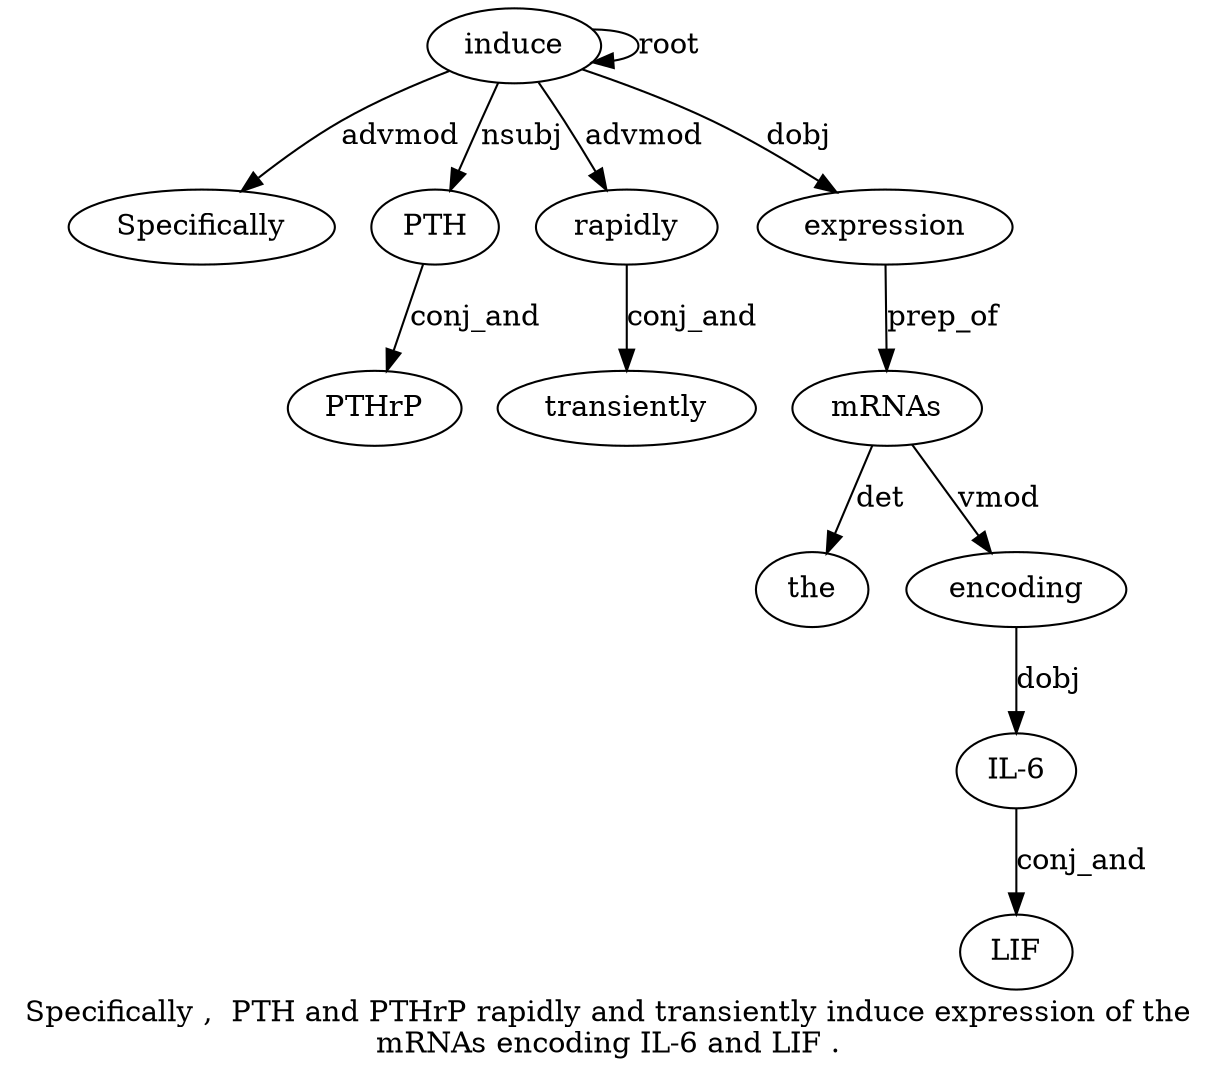 digraph "Specifically ,  PTH and PTHrP rapidly and transiently induce expression of the mRNAs encoding IL-6 and LIF ." {
label="Specifically ,  PTH and PTHrP rapidly and transiently induce expression of the
mRNAs encoding IL-6 and LIF .";
induce9 [style=filled, fillcolor=white, label=induce];
Specifically1 [style=filled, fillcolor=white, label=Specifically];
induce9 -> Specifically1  [label=advmod];
PTH3 [style=filled, fillcolor=white, label=PTH];
induce9 -> PTH3  [label=nsubj];
PTHrP5 [style=filled, fillcolor=white, label=PTHrP];
PTH3 -> PTHrP5  [label=conj_and];
rapidly6 [style=filled, fillcolor=white, label=rapidly];
induce9 -> rapidly6  [label=advmod];
transiently8 [style=filled, fillcolor=white, label=transiently];
rapidly6 -> transiently8  [label=conj_and];
induce9 -> induce9  [label=root];
expression10 [style=filled, fillcolor=white, label=expression];
induce9 -> expression10  [label=dobj];
mRNAs13 [style=filled, fillcolor=white, label=mRNAs];
the12 [style=filled, fillcolor=white, label=the];
mRNAs13 -> the12  [label=det];
expression10 -> mRNAs13  [label=prep_of];
encoding14 [style=filled, fillcolor=white, label=encoding];
mRNAs13 -> encoding14  [label=vmod];
"IL-615" [style=filled, fillcolor=white, label="IL-6"];
encoding14 -> "IL-615"  [label=dobj];
LIF17 [style=filled, fillcolor=white, label=LIF];
"IL-615" -> LIF17  [label=conj_and];
}
